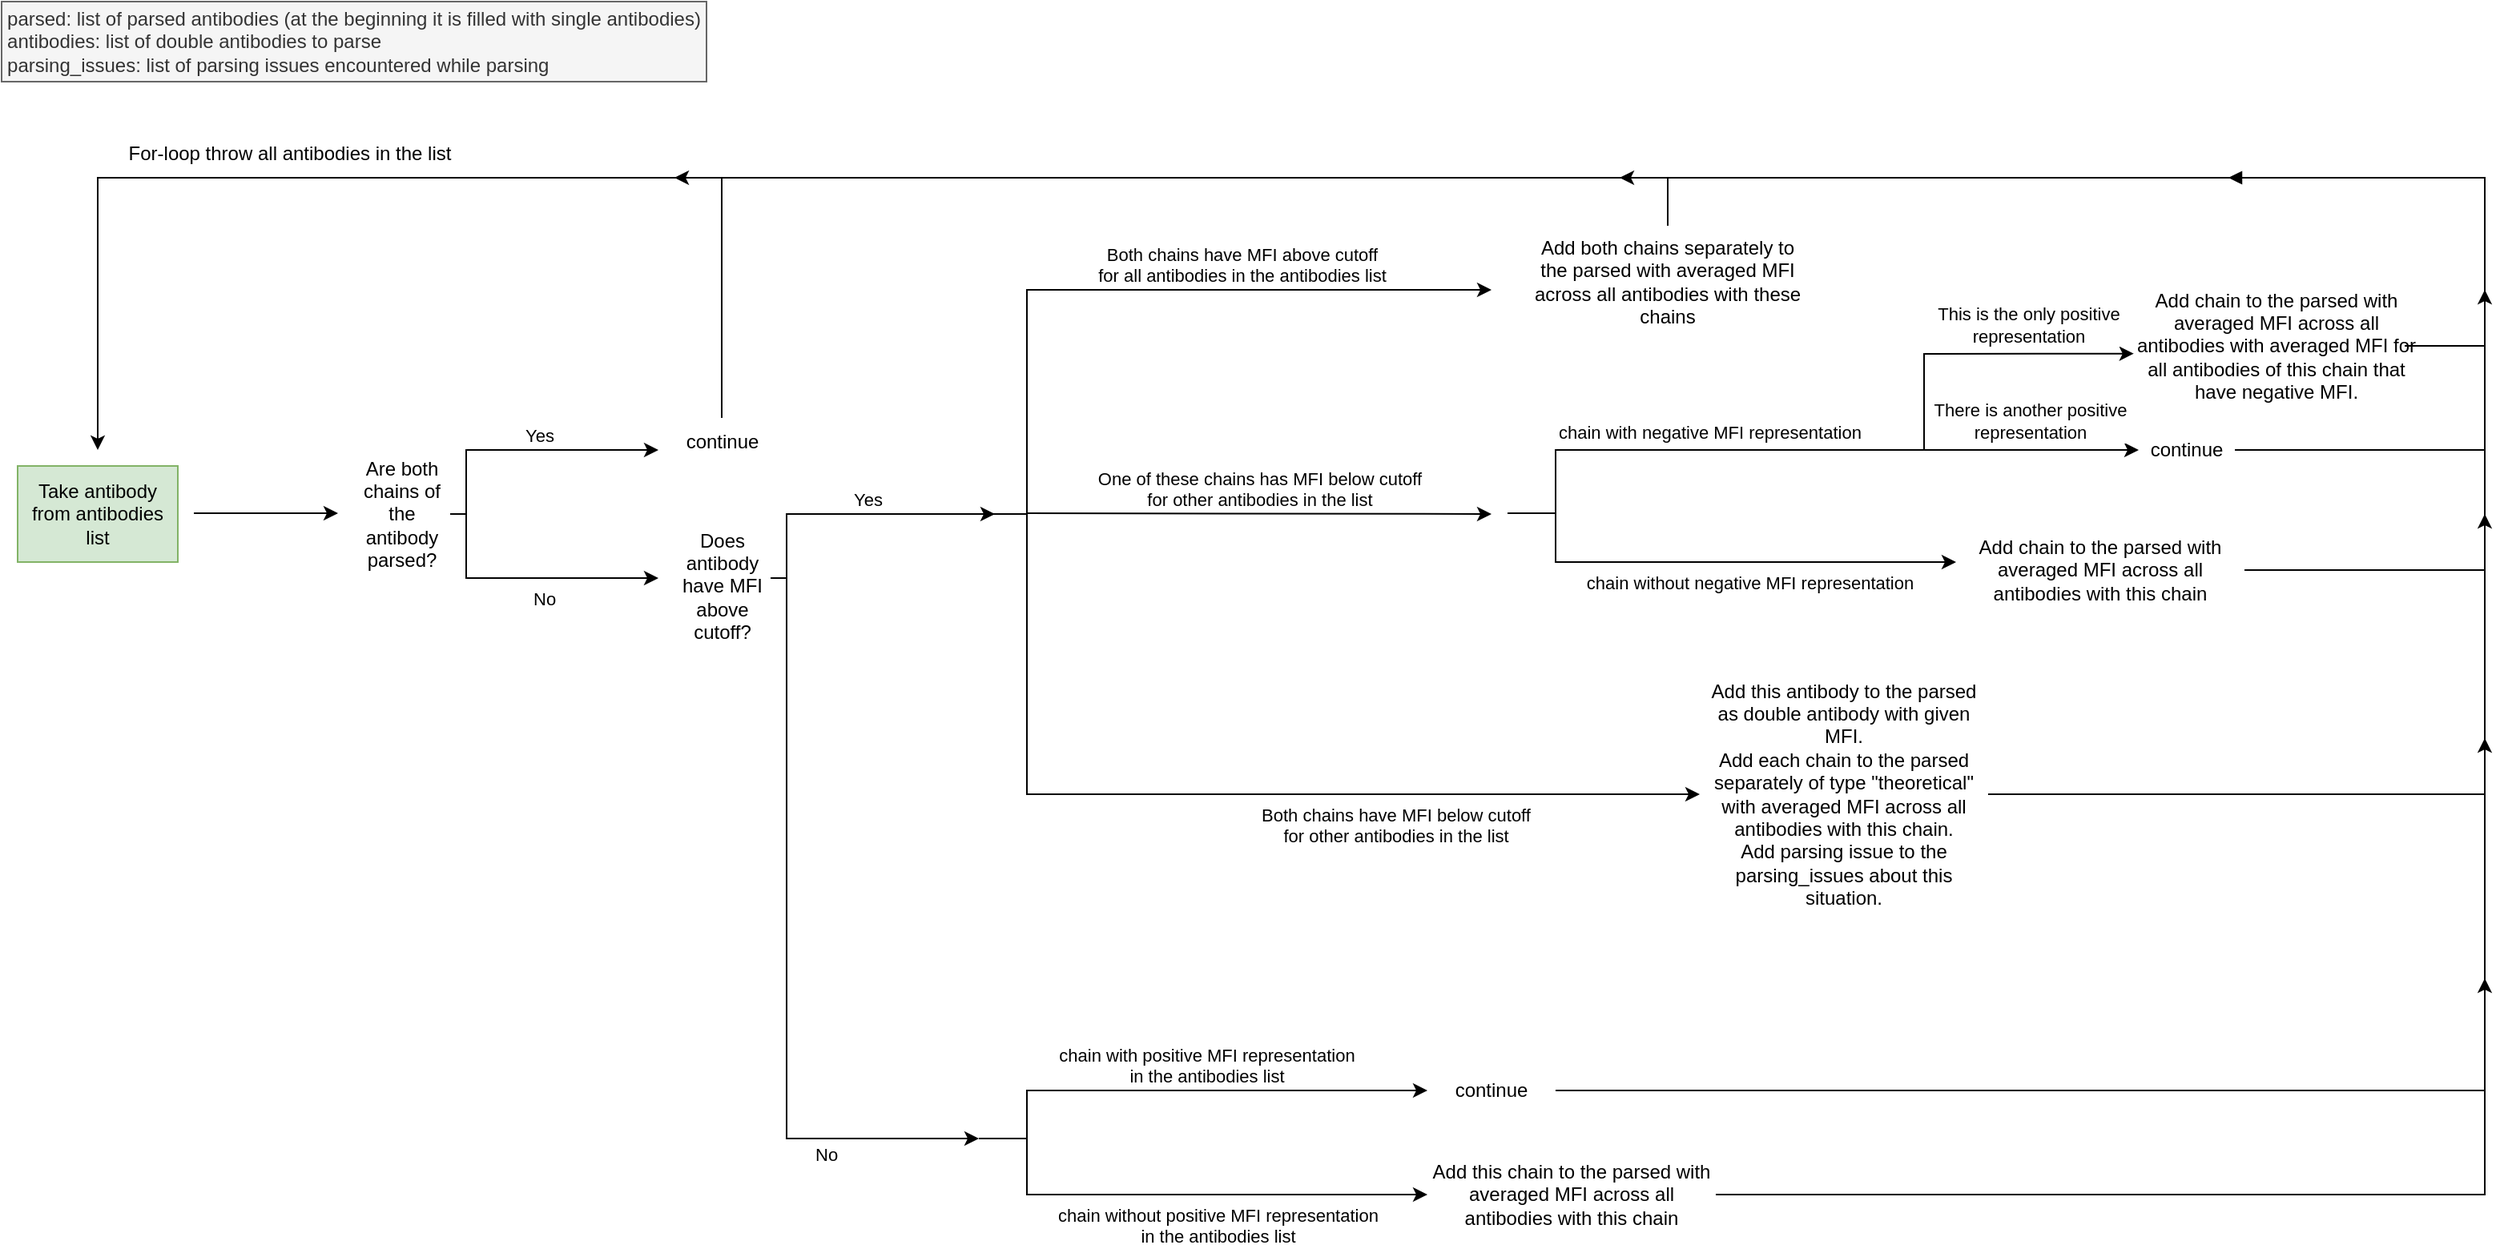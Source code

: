<mxfile version="21.1.4" type="device">
  <diagram name="Stránka-1" id="3VBCaAHW6qODwrgH9Cj1">
    <mxGraphModel dx="2049" dy="2172" grid="1" gridSize="10" guides="1" tooltips="1" connect="1" arrows="1" fold="1" page="1" pageScale="1" pageWidth="827" pageHeight="1169" math="0" shadow="0">
      <root>
        <mxCell id="0" />
        <mxCell id="1" parent="0" />
        <mxCell id="uRJ4dflKP4ZvwXpApvr8-1" value="parsed: list of parsed antibodies (at the beginning it is filled with single antibodies)&lt;br&gt;&lt;div style=&quot;text-align: left;&quot;&gt;antibodies: list of double antibodies to parse&lt;/div&gt;&lt;div style=&quot;text-align: left;&quot;&gt;parsing_issues: list of parsing issues encountered while parsing&lt;/div&gt;" style="text;align=center;html=1;verticalAlign=middle;whiteSpace=wrap;rounded=0;fillColor=#f5f5f5;fontColor=#333333;strokeColor=#666666;fillStyle=auto;" parent="1" vertex="1">
          <mxGeometry x="40" y="-40" width="440" height="50" as="geometry" />
        </mxCell>
        <mxCell id="uRJ4dflKP4ZvwXpApvr8-3" value="" style="endArrow=classic;html=1;rounded=0;" parent="1" edge="1">
          <mxGeometry width="50" height="50" relative="1" as="geometry">
            <mxPoint x="160" y="279.5" as="sourcePoint" />
            <mxPoint x="250" y="279.5" as="targetPoint" />
          </mxGeometry>
        </mxCell>
        <mxCell id="uRJ4dflKP4ZvwXpApvr8-5" value="Take antibody from antibodies list" style="text;strokeColor=#82b366;align=center;fillColor=#d5e8d4;html=1;verticalAlign=middle;whiteSpace=wrap;rounded=0;" parent="1" vertex="1">
          <mxGeometry x="50" y="250" width="100" height="60" as="geometry" />
        </mxCell>
        <mxCell id="uRJ4dflKP4ZvwXpApvr8-7" value="Yes" style="endArrow=classic;html=1;rounded=0;edgeStyle=elbowEdgeStyle;exitX=1;exitY=0.5;exitDx=0;exitDy=0;align=left;verticalAlign=bottom;" parent="1" source="uRJ4dflKP4ZvwXpApvr8-8" edge="1">
          <mxGeometry width="50" height="50" relative="1" as="geometry">
            <mxPoint x="340" y="280" as="sourcePoint" />
            <mxPoint x="450" y="240" as="targetPoint" />
            <Array as="points">
              <mxPoint x="330" y="260" />
            </Array>
            <mxPoint as="offset" />
          </mxGeometry>
        </mxCell>
        <mxCell id="uRJ4dflKP4ZvwXpApvr8-8" value="Are both chains of the antibody parsed?" style="text;strokeColor=none;align=center;fillColor=none;html=1;verticalAlign=middle;whiteSpace=wrap;rounded=0;" parent="1" vertex="1">
          <mxGeometry x="260" y="265" width="60" height="30" as="geometry" />
        </mxCell>
        <mxCell id="uRJ4dflKP4ZvwXpApvr8-9" value="No" style="edgeStyle=elbowEdgeStyle;orthogonalLoop=1;jettySize=auto;html=1;rounded=0;align=left;verticalAlign=top;" parent="1" edge="1">
          <mxGeometry width="80" relative="1" as="geometry">
            <mxPoint x="330" y="280" as="sourcePoint" />
            <mxPoint x="450" y="320" as="targetPoint" />
            <Array as="points">
              <mxPoint x="330" y="300" />
            </Array>
          </mxGeometry>
        </mxCell>
        <mxCell id="uRJ4dflKP4ZvwXpApvr8-10" value="continue" style="text;strokeColor=none;align=center;fillColor=none;html=1;verticalAlign=middle;whiteSpace=wrap;rounded=0;" parent="1" vertex="1">
          <mxGeometry x="460" y="220" width="60" height="30" as="geometry" />
        </mxCell>
        <mxCell id="uRJ4dflKP4ZvwXpApvr8-11" value="" style="edgeStyle=elbowEdgeStyle;orthogonalLoop=1;jettySize=auto;html=1;rounded=0;elbow=vertical;" parent="1" edge="1">
          <mxGeometry width="80" relative="1" as="geometry">
            <mxPoint x="489.5" y="220" as="sourcePoint" />
            <mxPoint x="100" y="240" as="targetPoint" />
            <Array as="points">
              <mxPoint x="300" y="70" />
            </Array>
          </mxGeometry>
        </mxCell>
        <mxCell id="uRJ4dflKP4ZvwXpApvr8-12" value="Does antibody have MFI above cutoff?" style="text;strokeColor=none;align=center;fillColor=none;html=1;verticalAlign=middle;whiteSpace=wrap;rounded=0;" parent="1" vertex="1">
          <mxGeometry x="460" y="310" width="60" height="30" as="geometry" />
        </mxCell>
        <mxCell id="uRJ4dflKP4ZvwXpApvr8-15" value="Yes" style="endArrow=classic;html=1;rounded=0;edgeStyle=elbowEdgeStyle;exitX=1;exitY=0.5;exitDx=0;exitDy=0;align=left;verticalAlign=bottom;" parent="1" edge="1">
          <mxGeometry width="50" height="50" relative="1" as="geometry">
            <mxPoint x="520" y="320" as="sourcePoint" />
            <mxPoint x="660" y="280" as="targetPoint" />
            <Array as="points">
              <mxPoint x="530" y="300" />
            </Array>
            <mxPoint as="offset" />
          </mxGeometry>
        </mxCell>
        <mxCell id="uRJ4dflKP4ZvwXpApvr8-16" value="No" style="edgeStyle=elbowEdgeStyle;orthogonalLoop=1;jettySize=auto;html=1;rounded=0;align=left;verticalAlign=middle;" parent="1" edge="1">
          <mxGeometry x="0.556" y="-10" width="80" relative="1" as="geometry">
            <mxPoint x="530" y="320" as="sourcePoint" />
            <mxPoint x="650" y="670" as="targetPoint" />
            <Array as="points">
              <mxPoint x="530" y="350" />
            </Array>
            <mxPoint as="offset" />
          </mxGeometry>
        </mxCell>
        <mxCell id="uRJ4dflKP4ZvwXpApvr8-18" value="Both chains have MFI above cutoff&lt;br&gt;for all antibodies in the antibodies list" style="edgeStyle=elbowEdgeStyle;orthogonalLoop=1;jettySize=auto;html=1;rounded=0;align=center;verticalAlign=bottom;" parent="1" edge="1">
          <mxGeometry x="0.333" width="80" relative="1" as="geometry">
            <mxPoint x="640" y="280" as="sourcePoint" />
            <mxPoint x="970" y="140" as="targetPoint" />
            <Array as="points">
              <mxPoint x="680" y="240" />
            </Array>
            <mxPoint as="offset" />
          </mxGeometry>
        </mxCell>
        <mxCell id="uRJ4dflKP4ZvwXpApvr8-19" value="One of these chains has MFI below cutoff&lt;br&gt;for other antibodies in the list" style="edgeStyle=none;orthogonalLoop=1;jettySize=auto;html=1;rounded=0;verticalAlign=bottom;" parent="1" edge="1">
          <mxGeometry width="80" relative="1" as="geometry">
            <mxPoint x="680" y="279.5" as="sourcePoint" />
            <mxPoint x="970" y="280" as="targetPoint" />
            <Array as="points" />
            <mxPoint as="offset" />
          </mxGeometry>
        </mxCell>
        <mxCell id="uRJ4dflKP4ZvwXpApvr8-20" value="Both chains have MFI below cutoff&lt;br&gt;for other antibodies in the list" style="edgeStyle=elbowEdgeStyle;orthogonalLoop=1;jettySize=auto;html=1;rounded=0;align=center;verticalAlign=top;entryX=0;entryY=0.5;entryDx=0;entryDy=0;" parent="1" edge="1" target="uRJ4dflKP4ZvwXpApvr8-27">
          <mxGeometry x="0.362" width="80" relative="1" as="geometry">
            <mxPoint x="680" y="280" as="sourcePoint" />
            <mxPoint x="1080" y="450" as="targetPoint" />
            <Array as="points">
              <mxPoint x="680" y="340" />
            </Array>
            <mxPoint as="offset" />
          </mxGeometry>
        </mxCell>
        <mxCell id="uRJ4dflKP4ZvwXpApvr8-28" style="edgeStyle=orthogonalEdgeStyle;rounded=0;orthogonalLoop=1;jettySize=auto;html=1;endArrow=classic;endFill=1;" parent="1" edge="1">
          <mxGeometry relative="1" as="geometry">
            <mxPoint x="460" y="70" as="targetPoint" />
            <mxPoint x="1080" y="100" as="sourcePoint" />
            <Array as="points">
              <mxPoint x="1080" y="70" />
            </Array>
          </mxGeometry>
        </mxCell>
        <mxCell id="uRJ4dflKP4ZvwXpApvr8-21" value="Add both chains separately to the parsed with averaged MFI across all antibodies with these chains" style="text;strokeColor=none;align=center;fillColor=none;html=1;verticalAlign=middle;whiteSpace=wrap;rounded=0;" parent="1" vertex="1">
          <mxGeometry x="990" y="110" width="180" height="50" as="geometry" />
        </mxCell>
        <mxCell id="uRJ4dflKP4ZvwXpApvr8-29" style="edgeStyle=elbowEdgeStyle;rounded=0;orthogonalLoop=1;jettySize=auto;html=1;endArrow=classic;endFill=1;exitX=1;exitY=0.5;exitDx=0;exitDy=0;" parent="1" source="uRJ4dflKP4ZvwXpApvr8-24" edge="1">
          <mxGeometry relative="1" as="geometry">
            <mxPoint x="1050" y="70" as="targetPoint" />
            <Array as="points">
              <mxPoint x="1590" y="210" />
              <mxPoint x="1470" y="140" />
            </Array>
          </mxGeometry>
        </mxCell>
        <mxCell id="uRJ4dflKP4ZvwXpApvr8-24" value="Add chain to the parsed with averaged MFI across all antibodies with this chain" style="text;strokeColor=none;align=center;fillColor=none;html=1;verticalAlign=middle;whiteSpace=wrap;rounded=0;" parent="1" vertex="1">
          <mxGeometry x="1260" y="290" width="180" height="50" as="geometry" />
        </mxCell>
        <mxCell id="uRJ4dflKP4ZvwXpApvr8-25" value="chain without negative MFI representation" style="edgeStyle=elbowEdgeStyle;orthogonalLoop=1;jettySize=auto;html=1;rounded=0;align=center;verticalAlign=top;" parent="1" edge="1">
          <mxGeometry x="0.163" width="80" relative="1" as="geometry">
            <mxPoint x="980" y="279.5" as="sourcePoint" />
            <mxPoint x="1260" y="310" as="targetPoint" />
            <Array as="points">
              <mxPoint x="1010" y="260" />
            </Array>
            <mxPoint x="1" as="offset" />
          </mxGeometry>
        </mxCell>
        <mxCell id="uRJ4dflKP4ZvwXpApvr8-30" style="edgeStyle=elbowEdgeStyle;rounded=0;orthogonalLoop=1;jettySize=auto;html=1;endArrow=block;endFill=1;" parent="1" edge="1">
          <mxGeometry relative="1" as="geometry">
            <mxPoint x="1430" y="70" as="targetPoint" />
            <Array as="points">
              <mxPoint x="1590" y="100" />
              <mxPoint x="1470" y="140" />
            </Array>
            <mxPoint x="1540" y="175" as="sourcePoint" />
          </mxGeometry>
        </mxCell>
        <mxCell id="uRJ4dflKP4ZvwXpApvr8-26" value="Add chain to the parsed with averaged MFI across all antibodies with averaged MFI for all antibodies of this chain that have negative MFI." style="text;strokeColor=none;align=center;fillColor=none;html=1;verticalAlign=middle;whiteSpace=wrap;rounded=0;" parent="1" vertex="1">
          <mxGeometry x="1370" y="150" width="180" height="50" as="geometry" />
        </mxCell>
        <mxCell id="uRJ4dflKP4ZvwXpApvr8-31" style="edgeStyle=orthogonalEdgeStyle;rounded=0;orthogonalLoop=1;jettySize=auto;html=1;endArrow=classic;endFill=1;exitX=1;exitY=0.5;exitDx=0;exitDy=0;" parent="1" edge="1" source="uRJ4dflKP4ZvwXpApvr8-27">
          <mxGeometry relative="1" as="geometry">
            <mxPoint x="1590" y="280" as="targetPoint" />
            <mxPoint x="1410" y="455" as="sourcePoint" />
            <Array as="points">
              <mxPoint x="1590" y="455" />
              <mxPoint x="1590" y="280" />
            </Array>
          </mxGeometry>
        </mxCell>
        <mxCell id="uRJ4dflKP4ZvwXpApvr8-27" value="Add this antibody to the parsed as double antibody with given MFI.&lt;br&gt;Add each chain to the parsed separately of type &quot;theoretical&quot; with averaged MFI across all antibodies with this chain.&lt;br&gt;Add parsing issue to the parsing_issues about this situation." style="text;strokeColor=none;align=center;fillColor=none;html=1;verticalAlign=middle;whiteSpace=wrap;rounded=0;" parent="1" vertex="1">
          <mxGeometry x="1100" y="420" width="180" height="70" as="geometry" />
        </mxCell>
        <mxCell id="uRJ4dflKP4ZvwXpApvr8-33" value="chain with positive MFI representation&lt;br&gt;in the antibodies list" style="edgeStyle=elbowEdgeStyle;orthogonalLoop=1;jettySize=auto;html=1;rounded=0;align=center;verticalAlign=bottom;entryX=0;entryY=0.5;entryDx=0;entryDy=0;" parent="1" edge="1">
          <mxGeometry x="0.11" width="80" relative="1" as="geometry">
            <mxPoint x="650" y="670" as="sourcePoint" />
            <mxPoint x="930" y="640" as="targetPoint" />
            <Array as="points">
              <mxPoint x="680" y="655" />
            </Array>
            <mxPoint as="offset" />
          </mxGeometry>
        </mxCell>
        <mxCell id="uRJ4dflKP4ZvwXpApvr8-34" value="chain without positive MFI representation&lt;br&gt;in the antibodies list" style="edgeStyle=elbowEdgeStyle;orthogonalLoop=1;jettySize=auto;html=1;rounded=0;align=center;verticalAlign=top;" parent="1" edge="1">
          <mxGeometry x="0.168" width="80" relative="1" as="geometry">
            <mxPoint x="650" y="670" as="sourcePoint" />
            <mxPoint x="930" y="705" as="targetPoint" />
            <Array as="points">
              <mxPoint x="680" y="655" />
            </Array>
            <mxPoint as="offset" />
          </mxGeometry>
        </mxCell>
        <mxCell id="uRJ4dflKP4ZvwXpApvr8-37" style="edgeStyle=orthogonalEdgeStyle;rounded=0;orthogonalLoop=1;jettySize=auto;html=1;" parent="1" edge="1">
          <mxGeometry relative="1" as="geometry">
            <mxPoint x="1590" y="420" as="targetPoint" />
            <mxPoint x="1010" y="640" as="sourcePoint" />
            <Array as="points">
              <mxPoint x="1120" y="640" />
              <mxPoint x="1590" y="640" />
            </Array>
          </mxGeometry>
        </mxCell>
        <mxCell id="uRJ4dflKP4ZvwXpApvr8-36" value="continue" style="text;strokeColor=none;align=center;fillColor=none;html=1;verticalAlign=middle;whiteSpace=wrap;rounded=0;" parent="1" vertex="1">
          <mxGeometry x="940" y="620" width="60" height="40" as="geometry" />
        </mxCell>
        <mxCell id="uRJ4dflKP4ZvwXpApvr8-39" style="edgeStyle=orthogonalEdgeStyle;rounded=0;orthogonalLoop=1;jettySize=auto;html=1;" parent="1" source="uRJ4dflKP4ZvwXpApvr8-38" edge="1">
          <mxGeometry relative="1" as="geometry">
            <mxPoint x="1590" y="570" as="targetPoint" />
            <Array as="points">
              <mxPoint x="1590" y="705" />
              <mxPoint x="1590" y="570" />
            </Array>
          </mxGeometry>
        </mxCell>
        <mxCell id="uRJ4dflKP4ZvwXpApvr8-38" value="Add this chain to the parsed&amp;nbsp;with averaged MFI across all antibodies with this chain" style="text;strokeColor=none;align=center;fillColor=none;html=1;verticalAlign=middle;whiteSpace=wrap;rounded=0;" parent="1" vertex="1">
          <mxGeometry x="930" y="680" width="180" height="50" as="geometry" />
        </mxCell>
        <mxCell id="uRJ4dflKP4ZvwXpApvr8-40" value="For-loop throw all antibodies in the list" style="text;strokeColor=none;align=center;fillColor=none;html=1;verticalAlign=middle;whiteSpace=wrap;rounded=0;" parent="1" vertex="1">
          <mxGeometry x="100" y="40" width="240" height="30" as="geometry" />
        </mxCell>
        <mxCell id="2C4OR01qSTeRkLEIq0QQ-3" value="" style="endArrow=none;html=1;rounded=0;" edge="1" parent="1">
          <mxGeometry width="50" height="50" relative="1" as="geometry">
            <mxPoint x="1010" y="280" as="sourcePoint" />
            <mxPoint x="1240" y="240" as="targetPoint" />
            <Array as="points">
              <mxPoint x="1010" y="240" />
            </Array>
          </mxGeometry>
        </mxCell>
        <mxCell id="2C4OR01qSTeRkLEIq0QQ-4" value="&lt;span style=&quot;color: rgb(0, 0, 0); font-family: Helvetica; font-size: 11px; font-style: normal; font-variant-ligatures: normal; font-variant-caps: normal; font-weight: 400; letter-spacing: normal; orphans: 2; text-align: center; text-indent: 0px; text-transform: none; widows: 2; word-spacing: 0px; -webkit-text-stroke-width: 0px; background-color: rgb(255, 255, 255); text-decoration-thickness: initial; text-decoration-style: initial; text-decoration-color: initial; float: none; display: inline !important;&quot;&gt;chain with negative MFI representation&lt;/span&gt;" style="text;whiteSpace=wrap;html=1;" vertex="1" parent="1">
          <mxGeometry x="1010" y="215" width="220" height="40" as="geometry" />
        </mxCell>
        <mxCell id="2C4OR01qSTeRkLEIq0QQ-5" value="" style="endArrow=classic;html=1;rounded=0;entryX=0.005;entryY=0.597;entryDx=0;entryDy=0;entryPerimeter=0;" edge="1" parent="1" target="uRJ4dflKP4ZvwXpApvr8-26">
          <mxGeometry width="50" height="50" relative="1" as="geometry">
            <mxPoint x="1240" y="240" as="sourcePoint" />
            <mxPoint x="1310" y="180" as="targetPoint" />
            <Array as="points">
              <mxPoint x="1240" y="180" />
            </Array>
          </mxGeometry>
        </mxCell>
        <mxCell id="2C4OR01qSTeRkLEIq0QQ-6" value="This is the only positive&lt;br&gt;representation" style="edgeLabel;html=1;align=center;verticalAlign=middle;resizable=0;points=[];" vertex="1" connectable="0" parent="2C4OR01qSTeRkLEIq0QQ-5">
          <mxGeometry x="-0.041" y="1" relative="1" as="geometry">
            <mxPoint x="33" y="-17" as="offset" />
          </mxGeometry>
        </mxCell>
        <mxCell id="2C4OR01qSTeRkLEIq0QQ-7" value="" style="endArrow=classic;html=1;rounded=0;entryX=0;entryY=0.5;entryDx=0;entryDy=0;" edge="1" parent="1" target="2C4OR01qSTeRkLEIq0QQ-10">
          <mxGeometry width="50" height="50" relative="1" as="geometry">
            <mxPoint x="1240" y="240" as="sourcePoint" />
            <mxPoint x="1370" y="240" as="targetPoint" />
          </mxGeometry>
        </mxCell>
        <mxCell id="2C4OR01qSTeRkLEIq0QQ-9" value="There is another positive&lt;br&gt;representation" style="edgeLabel;html=1;align=center;verticalAlign=middle;resizable=0;points=[];" vertex="1" connectable="0" parent="1">
          <mxGeometry x="1305.999" y="222.004" as="geometry" />
        </mxCell>
        <mxCell id="2C4OR01qSTeRkLEIq0QQ-10" value="continue" style="text;strokeColor=none;align=center;fillColor=none;html=1;verticalAlign=middle;whiteSpace=wrap;rounded=0;" vertex="1" parent="1">
          <mxGeometry x="1374" y="220" width="60" height="40" as="geometry" />
        </mxCell>
        <mxCell id="2C4OR01qSTeRkLEIq0QQ-11" value="" style="endArrow=classic;html=1;rounded=0;exitX=1;exitY=0.5;exitDx=0;exitDy=0;" edge="1" parent="1" source="2C4OR01qSTeRkLEIq0QQ-10">
          <mxGeometry width="50" height="50" relative="1" as="geometry">
            <mxPoint x="1470" y="255" as="sourcePoint" />
            <mxPoint x="1590" y="140" as="targetPoint" />
            <Array as="points">
              <mxPoint x="1590" y="240" />
            </Array>
          </mxGeometry>
        </mxCell>
      </root>
    </mxGraphModel>
  </diagram>
</mxfile>
